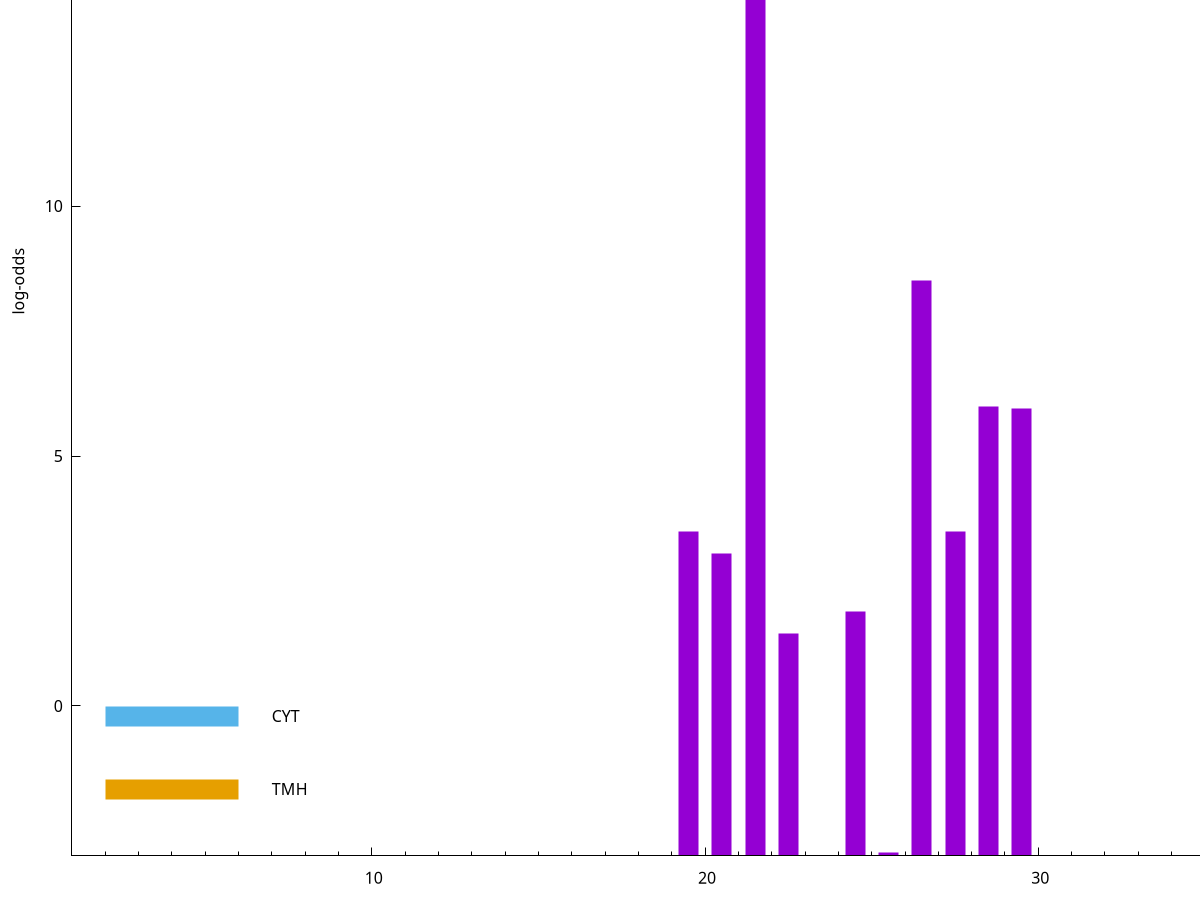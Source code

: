 set title "LipoP predictions for SRR5666517.gff"
set size 2., 1.4
set xrange [1:70] 
set mxtics 10
set yrange [-3:20]
set y2range [0:23]
set ylabel "log-odds"
set term postscript eps color solid "Helvetica" 30
set output "SRR5666517.gff.eps"
set arrow from 2,16.3491 to 6,16.3491 nohead lt 1 lw 20
set label "SpI" at 7,16.3491
set arrow from 2,-0.200913 to 6,-0.200913 nohead lt 3 lw 20
set label "CYT" at 7,-0.200913
set arrow from 2,-1.66134 to 6,-1.66134 nohead lt 4 lw 20
set label "TMH" at 7,-1.66134
set arrow from 2,16.3491 to 6,16.3491 nohead lt 1 lw 20
set label "SpI" at 7,16.3491
# NOTE: The scores below are the log-odds scores with the threshold
# NOTE: subtracted (a hack to make gnuplot make the histogram all
# NOTE: look nice).
plot "-" axes x1y2 title "" with impulses lt 1 lw 20
21.500000 19.339900
26.500000 11.515890
28.500000 8.994910
29.500000 8.942110
19.500000 6.497190
27.500000 6.486640
20.500000 6.059460
24.500000 4.882260
22.500000 4.440510
25.500000 0.077100
e
exit
